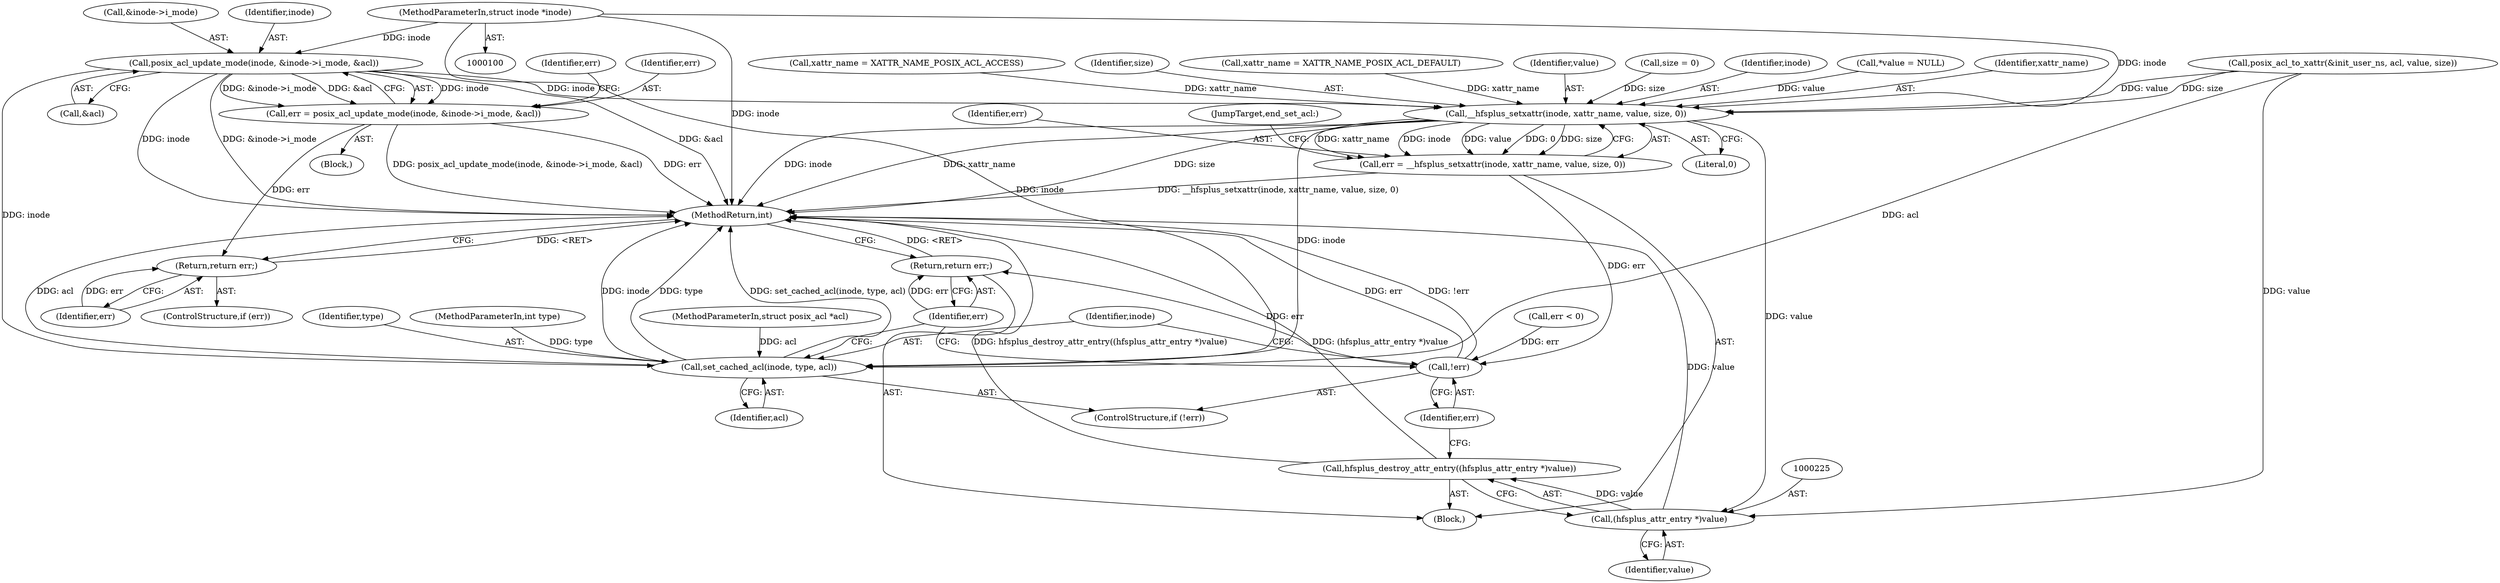 digraph "0_linux_073931017b49d9458aa351605b43a7e34598caef_6@pointer" {
"1000101" [label="(MethodParameterIn,struct inode *inode)"];
"1000134" [label="(Call,posix_acl_update_mode(inode, &inode->i_mode, &acl))"];
"1000132" [label="(Call,err = posix_acl_update_mode(inode, &inode->i_mode, &acl))"];
"1000144" [label="(Return,return err;)"];
"1000216" [label="(Call,__hfsplus_setxattr(inode, xattr_name, value, size, 0))"];
"1000214" [label="(Call,err = __hfsplus_setxattr(inode, xattr_name, value, size, 0))"];
"1000228" [label="(Call,!err)"];
"1000234" [label="(Return,return err;)"];
"1000224" [label="(Call,(hfsplus_attr_entry *)value)"];
"1000223" [label="(Call,hfsplus_destroy_attr_entry((hfsplus_attr_entry *)value))"];
"1000230" [label="(Call,set_cached_acl(inode, type, acl))"];
"1000126" [label="(Call,xattr_name = XATTR_NAME_POSIX_ACL_ACCESS)"];
"1000224" [label="(Call,(hfsplus_attr_entry *)value)"];
"1000220" [label="(Identifier,size)"];
"1000221" [label="(Literal,0)"];
"1000151" [label="(Call,xattr_name = XATTR_NAME_POSIX_ACL_DEFAULT)"];
"1000232" [label="(Identifier,type)"];
"1000143" [label="(Identifier,err)"];
"1000223" [label="(Call,hfsplus_destroy_attr_entry((hfsplus_attr_entry *)value))"];
"1000215" [label="(Identifier,err)"];
"1000222" [label="(JumpTarget,end_set_acl:)"];
"1000104" [label="(Block,)"];
"1000140" [label="(Call,&acl)"];
"1000210" [label="(Call,err < 0)"];
"1000219" [label="(Identifier,value)"];
"1000142" [label="(ControlStructure,if (err))"];
"1000101" [label="(MethodParameterIn,struct inode *inode)"];
"1000136" [label="(Call,&inode->i_mode)"];
"1000135" [label="(Identifier,inode)"];
"1000214" [label="(Call,err = __hfsplus_setxattr(inode, xattr_name, value, size, 0))"];
"1000216" [label="(Call,__hfsplus_setxattr(inode, xattr_name, value, size, 0))"];
"1000108" [label="(Call,size = 0)"];
"1000230" [label="(Call,set_cached_acl(inode, type, acl))"];
"1000217" [label="(Identifier,inode)"];
"1000133" [label="(Identifier,err)"];
"1000229" [label="(Identifier,err)"];
"1000131" [label="(Block,)"];
"1000112" [label="(Call,*value = NULL)"];
"1000103" [label="(MethodParameterIn,int type)"];
"1000235" [label="(Identifier,err)"];
"1000102" [label="(MethodParameterIn,struct posix_acl *acl)"];
"1000228" [label="(Call,!err)"];
"1000202" [label="(Call,posix_acl_to_xattr(&init_user_ns, acl, value, size))"];
"1000233" [label="(Identifier,acl)"];
"1000226" [label="(Identifier,value)"];
"1000134" [label="(Call,posix_acl_update_mode(inode, &inode->i_mode, &acl))"];
"1000132" [label="(Call,err = posix_acl_update_mode(inode, &inode->i_mode, &acl))"];
"1000231" [label="(Identifier,inode)"];
"1000145" [label="(Identifier,err)"];
"1000218" [label="(Identifier,xattr_name)"];
"1000234" [label="(Return,return err;)"];
"1000236" [label="(MethodReturn,int)"];
"1000227" [label="(ControlStructure,if (!err))"];
"1000144" [label="(Return,return err;)"];
"1000101" -> "1000100"  [label="AST: "];
"1000101" -> "1000236"  [label="DDG: inode"];
"1000101" -> "1000134"  [label="DDG: inode"];
"1000101" -> "1000216"  [label="DDG: inode"];
"1000101" -> "1000230"  [label="DDG: inode"];
"1000134" -> "1000132"  [label="AST: "];
"1000134" -> "1000140"  [label="CFG: "];
"1000135" -> "1000134"  [label="AST: "];
"1000136" -> "1000134"  [label="AST: "];
"1000140" -> "1000134"  [label="AST: "];
"1000132" -> "1000134"  [label="CFG: "];
"1000134" -> "1000236"  [label="DDG: &acl"];
"1000134" -> "1000236"  [label="DDG: inode"];
"1000134" -> "1000236"  [label="DDG: &inode->i_mode"];
"1000134" -> "1000132"  [label="DDG: inode"];
"1000134" -> "1000132"  [label="DDG: &inode->i_mode"];
"1000134" -> "1000132"  [label="DDG: &acl"];
"1000134" -> "1000216"  [label="DDG: inode"];
"1000134" -> "1000230"  [label="DDG: inode"];
"1000132" -> "1000131"  [label="AST: "];
"1000133" -> "1000132"  [label="AST: "];
"1000143" -> "1000132"  [label="CFG: "];
"1000132" -> "1000236"  [label="DDG: posix_acl_update_mode(inode, &inode->i_mode, &acl)"];
"1000132" -> "1000236"  [label="DDG: err"];
"1000132" -> "1000144"  [label="DDG: err"];
"1000144" -> "1000142"  [label="AST: "];
"1000144" -> "1000145"  [label="CFG: "];
"1000145" -> "1000144"  [label="AST: "];
"1000236" -> "1000144"  [label="CFG: "];
"1000144" -> "1000236"  [label="DDG: <RET>"];
"1000145" -> "1000144"  [label="DDG: err"];
"1000216" -> "1000214"  [label="AST: "];
"1000216" -> "1000221"  [label="CFG: "];
"1000217" -> "1000216"  [label="AST: "];
"1000218" -> "1000216"  [label="AST: "];
"1000219" -> "1000216"  [label="AST: "];
"1000220" -> "1000216"  [label="AST: "];
"1000221" -> "1000216"  [label="AST: "];
"1000214" -> "1000216"  [label="CFG: "];
"1000216" -> "1000236"  [label="DDG: inode"];
"1000216" -> "1000236"  [label="DDG: xattr_name"];
"1000216" -> "1000236"  [label="DDG: size"];
"1000216" -> "1000214"  [label="DDG: xattr_name"];
"1000216" -> "1000214"  [label="DDG: inode"];
"1000216" -> "1000214"  [label="DDG: value"];
"1000216" -> "1000214"  [label="DDG: 0"];
"1000216" -> "1000214"  [label="DDG: size"];
"1000151" -> "1000216"  [label="DDG: xattr_name"];
"1000126" -> "1000216"  [label="DDG: xattr_name"];
"1000202" -> "1000216"  [label="DDG: value"];
"1000202" -> "1000216"  [label="DDG: size"];
"1000112" -> "1000216"  [label="DDG: value"];
"1000108" -> "1000216"  [label="DDG: size"];
"1000216" -> "1000224"  [label="DDG: value"];
"1000216" -> "1000230"  [label="DDG: inode"];
"1000214" -> "1000104"  [label="AST: "];
"1000215" -> "1000214"  [label="AST: "];
"1000222" -> "1000214"  [label="CFG: "];
"1000214" -> "1000236"  [label="DDG: __hfsplus_setxattr(inode, xattr_name, value, size, 0)"];
"1000214" -> "1000228"  [label="DDG: err"];
"1000228" -> "1000227"  [label="AST: "];
"1000228" -> "1000229"  [label="CFG: "];
"1000229" -> "1000228"  [label="AST: "];
"1000231" -> "1000228"  [label="CFG: "];
"1000235" -> "1000228"  [label="CFG: "];
"1000228" -> "1000236"  [label="DDG: !err"];
"1000228" -> "1000236"  [label="DDG: err"];
"1000210" -> "1000228"  [label="DDG: err"];
"1000228" -> "1000234"  [label="DDG: err"];
"1000234" -> "1000104"  [label="AST: "];
"1000234" -> "1000235"  [label="CFG: "];
"1000235" -> "1000234"  [label="AST: "];
"1000236" -> "1000234"  [label="CFG: "];
"1000234" -> "1000236"  [label="DDG: <RET>"];
"1000235" -> "1000234"  [label="DDG: err"];
"1000224" -> "1000223"  [label="AST: "];
"1000224" -> "1000226"  [label="CFG: "];
"1000225" -> "1000224"  [label="AST: "];
"1000226" -> "1000224"  [label="AST: "];
"1000223" -> "1000224"  [label="CFG: "];
"1000224" -> "1000236"  [label="DDG: value"];
"1000224" -> "1000223"  [label="DDG: value"];
"1000202" -> "1000224"  [label="DDG: value"];
"1000223" -> "1000104"  [label="AST: "];
"1000229" -> "1000223"  [label="CFG: "];
"1000223" -> "1000236"  [label="DDG: hfsplus_destroy_attr_entry((hfsplus_attr_entry *)value)"];
"1000223" -> "1000236"  [label="DDG: (hfsplus_attr_entry *)value"];
"1000230" -> "1000227"  [label="AST: "];
"1000230" -> "1000233"  [label="CFG: "];
"1000231" -> "1000230"  [label="AST: "];
"1000232" -> "1000230"  [label="AST: "];
"1000233" -> "1000230"  [label="AST: "];
"1000235" -> "1000230"  [label="CFG: "];
"1000230" -> "1000236"  [label="DDG: acl"];
"1000230" -> "1000236"  [label="DDG: inode"];
"1000230" -> "1000236"  [label="DDG: type"];
"1000230" -> "1000236"  [label="DDG: set_cached_acl(inode, type, acl)"];
"1000103" -> "1000230"  [label="DDG: type"];
"1000202" -> "1000230"  [label="DDG: acl"];
"1000102" -> "1000230"  [label="DDG: acl"];
}
